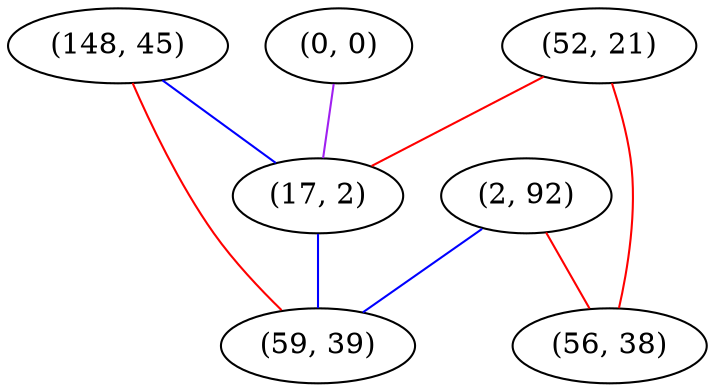 graph "" {
"(148, 45)";
"(0, 0)";
"(2, 92)";
"(52, 21)";
"(56, 38)";
"(17, 2)";
"(59, 39)";
"(148, 45)" -- "(17, 2)"  [color=blue, key=0, weight=3];
"(148, 45)" -- "(59, 39)"  [color=red, key=0, weight=1];
"(0, 0)" -- "(17, 2)"  [color=purple, key=0, weight=4];
"(2, 92)" -- "(56, 38)"  [color=red, key=0, weight=1];
"(2, 92)" -- "(59, 39)"  [color=blue, key=0, weight=3];
"(52, 21)" -- "(17, 2)"  [color=red, key=0, weight=1];
"(52, 21)" -- "(56, 38)"  [color=red, key=0, weight=1];
"(17, 2)" -- "(59, 39)"  [color=blue, key=0, weight=3];
}
